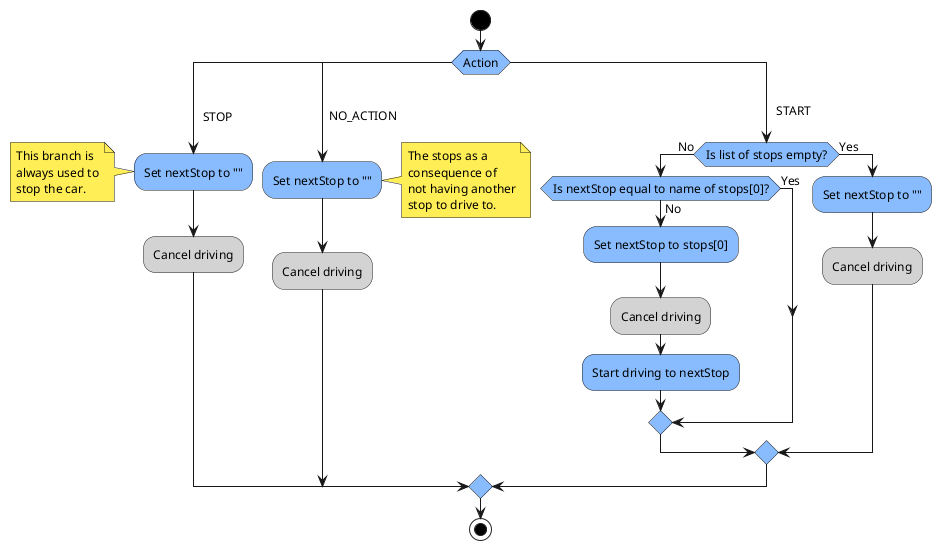 @startuml command_activity_diagram
<style>
    activityDiagram {
        BackgroundColor #88bcff
        FontSize 12
    }
    start {BackgroundColor black}
    stop {BackgroundColor black}
    document {
        BackgroundColor white
    }
    note {
        BackgroundColor #ffee55
    }
</style>
start

switch (Action)
case (\n   STOP)
    :Set nextStop to "";
    note left
        This branch is
        always used to
        stop the car.
    end note
    #LightGray:Cancel driving;
case (\n  NO_ACTION)
    :Set nextStop to "";
    note right
        The stops as a
        consequence of
        not having another
        stop to drive to.
    end note
    #LightGray:Cancel driving;
case (\n   START)
    if (Is list of stops empty?) then (No)
        if (Is nextStop equal to name of stops[0]?) then (No)
            :Set nextStop to stops[0];
            #LightGray:Cancel driving;
            :Start driving to nextStop;
        else (Yes)
        endif
    else (Yes)
        :Set nextStop to "";
        #LightGray:Cancel driving;
    endif
endswitch
stop

@enduml